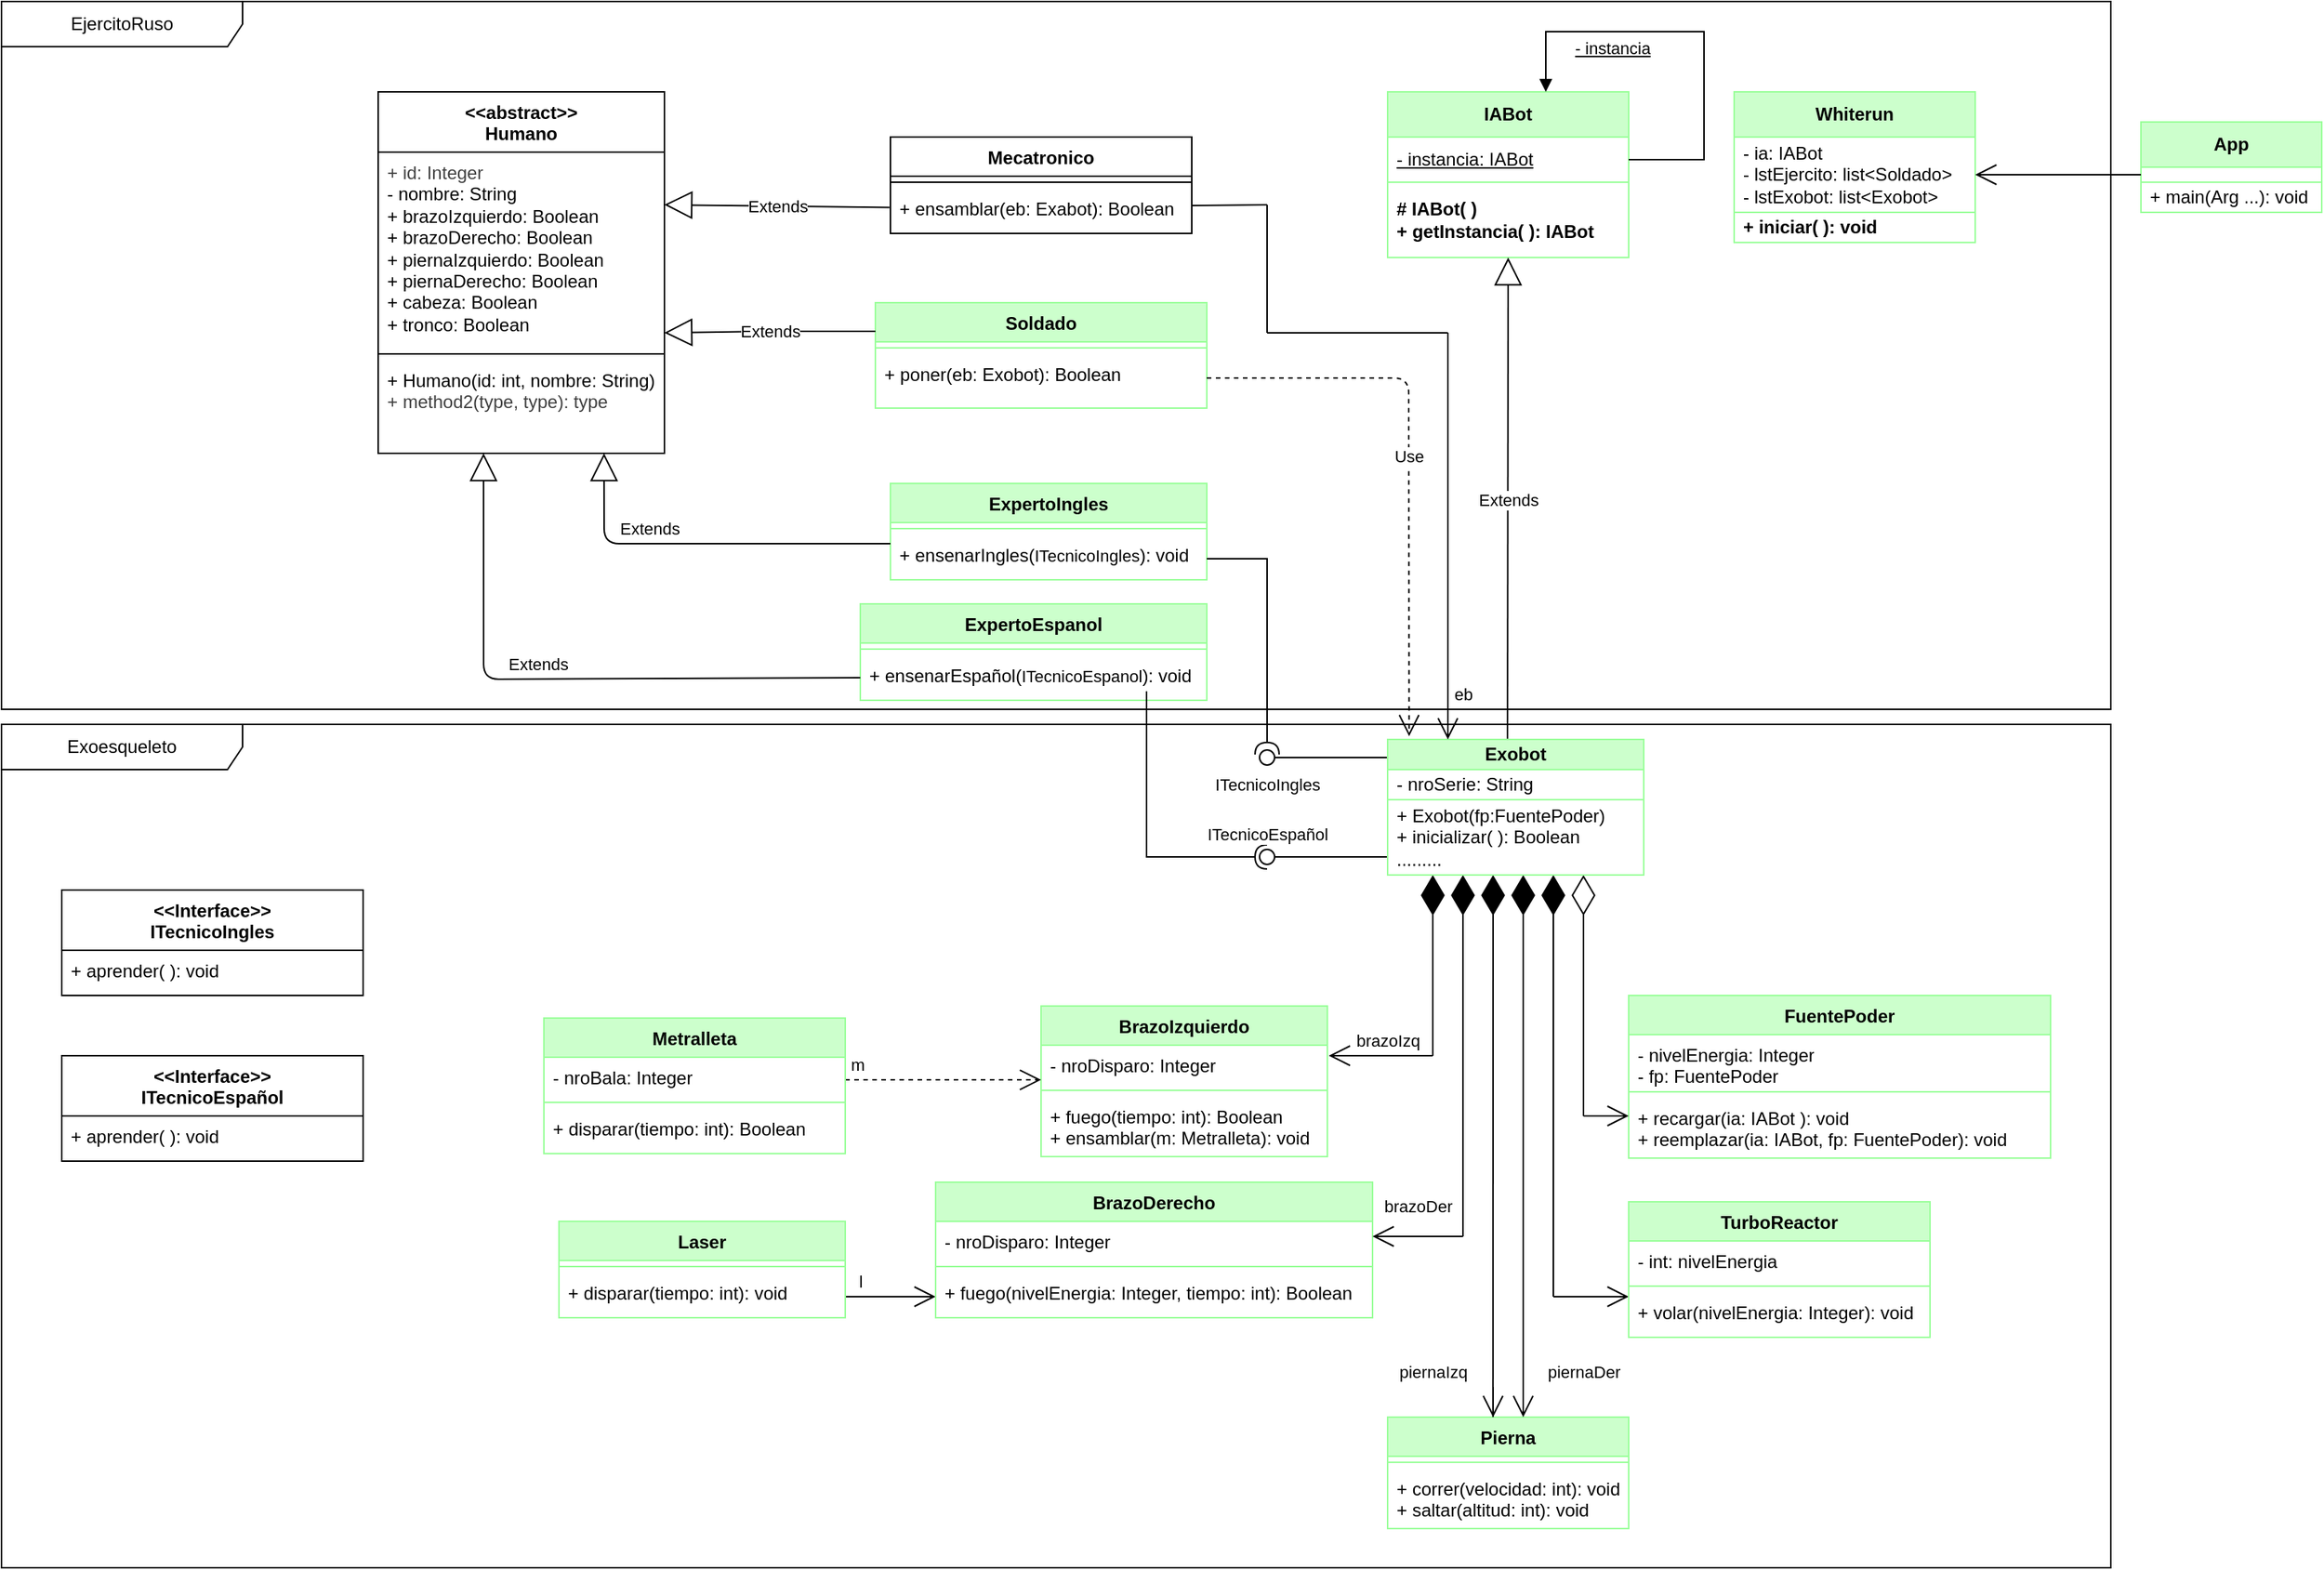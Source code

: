 <mxfile>
    <diagram id="DpQxAOJG4Y5skrgp5cEO" name="Page-1">
        <mxGraphModel dx="1730" dy="485" grid="1" gridSize="10" guides="1" tooltips="1" connect="1" arrows="1" fold="1" page="1" pageScale="1" pageWidth="850" pageHeight="1100" math="0" shadow="0">
            <root>
                <mxCell id="0"/>
                <mxCell id="1" parent="0"/>
                <mxCell id="10" value="" style="ellipse;whiteSpace=wrap;html=1;align=center;aspect=fixed;fillColor=none;strokeColor=none;resizable=0;perimeter=centerPerimeter;rotatable=0;allowArrows=0;points=[];outlineConnect=1;" parent="1" vertex="1">
                    <mxGeometry x="700" y="570" width="10" height="10" as="geometry"/>
                </mxCell>
                <mxCell id="22" value="" style="group" parent="1" vertex="1" connectable="0">
                    <mxGeometry x="600" y="40" width="210" height="170" as="geometry"/>
                </mxCell>
                <mxCell id="14" value="&lt;b&gt;IABot&lt;/b&gt;" style="swimlane;fontStyle=0;childLayout=stackLayout;horizontal=1;startSize=30;horizontalStack=0;resizeParent=1;resizeParentMax=0;resizeLast=0;collapsible=1;marginBottom=0;whiteSpace=wrap;html=1;fillColor=#CCFFCC;strokeColor=#99FF99;" parent="22" vertex="1">
                    <mxGeometry y="40" width="160" height="110" as="geometry"/>
                </mxCell>
                <mxCell id="15" value="&lt;u&gt;- instancia: IABot&lt;/u&gt;" style="text;strokeColor=#99FF99;fillColor=none;align=left;verticalAlign=middle;spacingLeft=4;spacingRight=4;overflow=hidden;points=[[0,0.5],[1,0.5]];portConstraint=eastwest;rotatable=0;whiteSpace=wrap;html=1;" parent="14" vertex="1">
                    <mxGeometry y="30" width="160" height="30" as="geometry"/>
                </mxCell>
                <mxCell id="16" value="&lt;b&gt;# IABot( )&lt;/b&gt;&lt;div&gt;&lt;b&gt;+ getInstancia( ): IABot&lt;/b&gt;&lt;/div&gt;" style="text;strokeColor=#99FF99;fillColor=none;align=left;verticalAlign=middle;spacingLeft=4;spacingRight=4;overflow=hidden;points=[[0,0.5],[1,0.5]];portConstraint=eastwest;rotatable=0;whiteSpace=wrap;html=1;shadow=0;" parent="14" vertex="1">
                    <mxGeometry y="60" width="160" height="50" as="geometry"/>
                </mxCell>
                <mxCell id="17" value="" style="ellipse;whiteSpace=wrap;html=1;align=center;aspect=fixed;fillColor=none;strokeColor=none;resizable=0;perimeter=centerPerimeter;rotatable=0;allowArrows=0;points=[];outlineConnect=1;" parent="22" vertex="1">
                    <mxGeometry x="84" y="160" width="10" height="10" as="geometry"/>
                </mxCell>
                <mxCell id="21" value="&lt;u&gt;- instancia&lt;/u&gt;" style="html=1;verticalAlign=bottom;endArrow=block;curved=0;rounded=0;exitX=1;exitY=0.5;exitDx=0;exitDy=0;" parent="22" source="15" edge="1">
                    <mxGeometry x="0.4" y="20" width="80" relative="1" as="geometry">
                        <mxPoint x="157.5" y="100" as="sourcePoint"/>
                        <mxPoint x="105" y="40" as="targetPoint"/>
                        <Array as="points">
                            <mxPoint x="210" y="85"/>
                            <mxPoint x="210"/>
                            <mxPoint x="105"/>
                        </Array>
                        <mxPoint as="offset"/>
                    </mxGeometry>
                </mxCell>
                <mxCell id="23" value="Extends" style="endArrow=block;endSize=16;endFill=0;html=1;exitX=0.468;exitY=0.025;exitDx=0;exitDy=0;exitPerimeter=0;" parent="1" source="2" edge="1">
                    <mxGeometry width="160" relative="1" as="geometry">
                        <mxPoint x="680" y="450" as="sourcePoint"/>
                        <mxPoint x="680" y="190" as="targetPoint"/>
                    </mxGeometry>
                </mxCell>
                <mxCell id="28" value="Soldado" style="swimlane;fontStyle=1;align=center;verticalAlign=top;childLayout=stackLayout;horizontal=1;startSize=26;horizontalStack=0;resizeParent=1;resizeParentMax=0;resizeLast=0;collapsible=1;marginBottom=0;whiteSpace=wrap;html=1;strokeColor=#99FF99;fillColor=#CCFFCC;" parent="1" vertex="1">
                    <mxGeometry x="260" y="220" width="220" height="70" as="geometry"/>
                </mxCell>
                <mxCell id="30" value="" style="line;strokeWidth=1;fillColor=none;align=left;verticalAlign=middle;spacingTop=-1;spacingLeft=3;spacingRight=3;rotatable=0;labelPosition=right;points=[];portConstraint=eastwest;strokeColor=#99FF99;" parent="28" vertex="1">
                    <mxGeometry y="26" width="220" height="8" as="geometry"/>
                </mxCell>
                <mxCell id="31" value="+ poner(eb: Exobot): Boolean" style="text;strokeColor=none;fillColor=none;align=left;verticalAlign=top;spacingLeft=4;spacingRight=4;overflow=hidden;rotatable=0;points=[[0,0.5],[1,0.5]];portConstraint=eastwest;whiteSpace=wrap;html=1;" parent="28" vertex="1">
                    <mxGeometry y="34" width="220" height="36" as="geometry"/>
                </mxCell>
                <mxCell id="32" value="ExpertoIngles" style="swimlane;fontStyle=1;align=center;verticalAlign=top;childLayout=stackLayout;horizontal=1;startSize=26;horizontalStack=0;resizeParent=1;resizeParentMax=0;resizeLast=0;collapsible=1;marginBottom=0;whiteSpace=wrap;html=1;strokeColor=#99FF99;fillColor=#CCFFCC;" parent="1" vertex="1">
                    <mxGeometry x="270" y="340" width="210" height="64" as="geometry"/>
                </mxCell>
                <mxCell id="34" value="" style="line;strokeWidth=1;fillColor=none;align=left;verticalAlign=middle;spacingTop=-1;spacingLeft=3;spacingRight=3;rotatable=0;labelPosition=right;points=[];portConstraint=eastwest;strokeColor=#99FF99;" parent="32" vertex="1">
                    <mxGeometry y="26" width="210" height="8" as="geometry"/>
                </mxCell>
                <mxCell id="35" value="+ ensenarIngles(&lt;span style=&quot;color: rgb(0, 0, 0); font-size: 11px; text-align: center; text-wrap-mode: nowrap; background-color: rgb(255, 255, 255);&quot;&gt;ITecnicoIngles&lt;/span&gt;): void" style="text;strokeColor=none;fillColor=none;align=left;verticalAlign=top;spacingLeft=4;spacingRight=4;overflow=hidden;rotatable=0;points=[[0,0.5],[1,0.5]];portConstraint=eastwest;whiteSpace=wrap;html=1;" parent="32" vertex="1">
                    <mxGeometry y="34" width="210" height="30" as="geometry"/>
                </mxCell>
                <mxCell id="36" value="ExpertoEspanol" style="swimlane;fontStyle=1;align=center;verticalAlign=top;childLayout=stackLayout;horizontal=1;startSize=26;horizontalStack=0;resizeParent=1;resizeParentMax=0;resizeLast=0;collapsible=1;marginBottom=0;whiteSpace=wrap;html=1;strokeColor=#99FF99;fillColor=#CCFFCC;" parent="1" vertex="1">
                    <mxGeometry x="250" y="420" width="230" height="64" as="geometry"/>
                </mxCell>
                <mxCell id="38" value="" style="line;strokeWidth=1;fillColor=none;align=left;verticalAlign=middle;spacingTop=-1;spacingLeft=3;spacingRight=3;rotatable=0;labelPosition=right;points=[];portConstraint=eastwest;strokeColor=#99FF99;" parent="36" vertex="1">
                    <mxGeometry y="26" width="230" height="8" as="geometry"/>
                </mxCell>
                <mxCell id="39" value="+ ensenarEspañol(&lt;span style=&quot;color: rgb(0, 0, 0); font-size: 11px; text-align: center; text-wrap-mode: nowrap; background-color: rgb(255, 255, 255);&quot;&gt;ITecnicoEspanol&lt;/span&gt;): void" style="text;strokeColor=none;fillColor=none;align=left;verticalAlign=top;spacingLeft=4;spacingRight=4;overflow=hidden;rotatable=0;points=[[0,0.5],[1,0.5]];portConstraint=eastwest;whiteSpace=wrap;html=1;" parent="36" vertex="1">
                    <mxGeometry y="34" width="230" height="30" as="geometry"/>
                </mxCell>
                <mxCell id="44" value="FuentePoder" style="swimlane;fontStyle=1;align=center;verticalAlign=top;childLayout=stackLayout;horizontal=1;startSize=26;horizontalStack=0;resizeParent=1;resizeParentMax=0;resizeLast=0;collapsible=1;marginBottom=0;whiteSpace=wrap;html=1;fillColor=#CCFFCC;strokeColor=#99FF99;" parent="1" vertex="1">
                    <mxGeometry x="760" y="680" width="280" height="108" as="geometry"/>
                </mxCell>
                <mxCell id="45" value="- nivelEnergia: Integer&lt;div&gt;- fp: FuentePoder&lt;/div&gt;" style="text;strokeColor=none;fillColor=none;align=left;verticalAlign=top;spacingLeft=4;spacingRight=4;overflow=hidden;rotatable=0;points=[[0,0.5],[1,0.5]];portConstraint=eastwest;whiteSpace=wrap;html=1;" parent="44" vertex="1">
                    <mxGeometry y="26" width="280" height="34" as="geometry"/>
                </mxCell>
                <mxCell id="46" value="" style="line;strokeWidth=1;fillColor=none;align=left;verticalAlign=middle;spacingTop=-1;spacingLeft=3;spacingRight=3;rotatable=0;labelPosition=right;points=[];portConstraint=eastwest;strokeColor=inherit;" parent="44" vertex="1">
                    <mxGeometry y="60" width="280" height="8" as="geometry"/>
                </mxCell>
                <mxCell id="47" value="+ recargar(ia: IABot ): void&lt;div&gt;+ reemplazar(ia: IABot, fp: FuentePoder): void&lt;/div&gt;" style="text;strokeColor=none;fillColor=none;align=left;verticalAlign=top;spacingLeft=4;spacingRight=4;overflow=hidden;rotatable=0;points=[[0,0.5],[1,0.5]];portConstraint=eastwest;whiteSpace=wrap;html=1;" parent="44" vertex="1">
                    <mxGeometry y="68" width="280" height="40" as="geometry"/>
                </mxCell>
                <mxCell id="52" value="BrazoIzquierdo" style="swimlane;fontStyle=1;align=center;verticalAlign=top;childLayout=stackLayout;horizontal=1;startSize=26;horizontalStack=0;resizeParent=1;resizeParentMax=0;resizeLast=0;collapsible=1;marginBottom=0;whiteSpace=wrap;html=1;strokeColor=#99FF99;fillColor=#CCFFCC;" parent="1" vertex="1">
                    <mxGeometry x="370" y="687" width="190" height="100" as="geometry"/>
                </mxCell>
                <mxCell id="119" value="- nroDisparo: Integer" style="text;strokeColor=none;fillColor=none;align=left;verticalAlign=top;spacingLeft=4;spacingRight=4;overflow=hidden;rotatable=0;points=[[0,0.5],[1,0.5]];portConstraint=eastwest;whiteSpace=wrap;html=1;" parent="52" vertex="1">
                    <mxGeometry y="26" width="190" height="26" as="geometry"/>
                </mxCell>
                <mxCell id="54" value="" style="line;strokeWidth=1;fillColor=none;align=left;verticalAlign=middle;spacingTop=-1;spacingLeft=3;spacingRight=3;rotatable=0;labelPosition=right;points=[];portConstraint=eastwest;strokeColor=#99FF99;" parent="52" vertex="1">
                    <mxGeometry y="52" width="190" height="8" as="geometry"/>
                </mxCell>
                <mxCell id="55" value="+ fuego(tiempo: int): Boolean&lt;div&gt;+ ensamblar(m: Metralleta): void&lt;/div&gt;" style="text;strokeColor=none;fillColor=none;align=left;verticalAlign=top;spacingLeft=4;spacingRight=4;overflow=hidden;rotatable=0;points=[[0,0.5],[1,0.5]];portConstraint=eastwest;whiteSpace=wrap;html=1;" parent="52" vertex="1">
                    <mxGeometry y="60" width="190" height="40" as="geometry"/>
                </mxCell>
                <mxCell id="60" value="" style="rounded=0;orthogonalLoop=1;jettySize=auto;html=1;endArrow=halfCircle;endFill=0;endSize=6;strokeWidth=1;sketch=0;" parent="1" edge="1">
                    <mxGeometry relative="1" as="geometry">
                        <mxPoint x="440" y="478" as="sourcePoint"/>
                        <mxPoint x="520" y="588" as="targetPoint"/>
                        <Array as="points">
                            <mxPoint x="440" y="588"/>
                        </Array>
                    </mxGeometry>
                </mxCell>
                <mxCell id="61" value="ITecnicoEspañol" style="rounded=0;orthogonalLoop=1;jettySize=auto;html=1;endArrow=oval;endFill=0;sketch=0;sourcePerimeterSpacing=0;targetPerimeterSpacing=0;endSize=10;exitX=0;exitY=0.5;exitDx=0;exitDy=0;" parent="1" edge="1">
                    <mxGeometry x="1" y="-15" relative="1" as="geometry">
                        <mxPoint x="600" y="588" as="sourcePoint"/>
                        <mxPoint x="520" y="588" as="targetPoint"/>
                        <mxPoint as="offset"/>
                    </mxGeometry>
                </mxCell>
                <mxCell id="62" value="" style="ellipse;whiteSpace=wrap;html=1;align=center;aspect=fixed;fillColor=none;strokeColor=none;resizable=0;perimeter=centerPerimeter;rotatable=0;allowArrows=0;points=[];outlineConnect=1;" parent="1" vertex="1">
                    <mxGeometry x="675" y="610" width="10" height="10" as="geometry"/>
                </mxCell>
                <mxCell id="63" value="ITecnicoIngles" style="rounded=0;orthogonalLoop=1;jettySize=auto;html=1;endArrow=oval;endFill=0;sketch=0;sourcePerimeterSpacing=0;targetPerimeterSpacing=0;endSize=10;exitX=0;exitY=0.5;exitDx=0;exitDy=0;" parent="1" edge="1">
                    <mxGeometry x="1" y="18" relative="1" as="geometry">
                        <mxPoint x="600" y="522" as="sourcePoint"/>
                        <mxPoint x="520" y="522" as="targetPoint"/>
                        <mxPoint as="offset"/>
                    </mxGeometry>
                </mxCell>
                <mxCell id="65" value="" style="ellipse;whiteSpace=wrap;html=1;align=center;aspect=fixed;fillColor=none;strokeColor=none;resizable=0;perimeter=centerPerimeter;rotatable=0;allowArrows=0;points=[];outlineConnect=1;" parent="1" vertex="1">
                    <mxGeometry x="510" y="530" width="10" height="10" as="geometry"/>
                </mxCell>
                <mxCell id="67" value="Use" style="endArrow=open;endSize=12;dashed=1;html=1;entryX=0.084;entryY=-0.024;entryDx=0;entryDy=0;entryPerimeter=0;" parent="1" target="2" edge="1">
                    <mxGeometry width="160" relative="1" as="geometry">
                        <mxPoint x="480" y="270" as="sourcePoint"/>
                        <mxPoint x="620" y="390" as="targetPoint"/>
                        <Array as="points">
                            <mxPoint x="614" y="270"/>
                        </Array>
                    </mxGeometry>
                </mxCell>
                <mxCell id="73" value="Extends" style="endArrow=block;endSize=16;endFill=0;html=1;exitX=-0.003;exitY=0.427;exitDx=0;exitDy=0;entryX=1;entryY=0.269;entryDx=0;entryDy=0;entryPerimeter=0;exitPerimeter=0;" parent="1" source="27" target="70" edge="1">
                    <mxGeometry width="160" relative="1" as="geometry">
                        <mxPoint x="50" y="280" as="sourcePoint"/>
                        <mxPoint x="120" y="155" as="targetPoint"/>
                    </mxGeometry>
                </mxCell>
                <mxCell id="74" value="Extends" style="endArrow=block;endSize=16;endFill=0;html=1;exitX=0;exitY=0.5;exitDx=0;exitDy=0;entryX=1;entryY=0.923;entryDx=0;entryDy=0;entryPerimeter=0;" parent="1" target="70" edge="1">
                    <mxGeometry width="160" relative="1" as="geometry">
                        <mxPoint x="260" y="239" as="sourcePoint"/>
                        <mxPoint x="120" y="239" as="targetPoint"/>
                        <Array as="points">
                            <mxPoint x="190" y="239"/>
                        </Array>
                    </mxGeometry>
                </mxCell>
                <mxCell id="75" value="Extends" style="endArrow=block;endSize=16;endFill=0;html=1;entryX=0.789;entryY=1;entryDx=0;entryDy=0;entryPerimeter=0;exitX=0;exitY=0.2;exitDx=0;exitDy=0;exitPerimeter=0;" parent="1" source="35" target="72" edge="1">
                    <mxGeometry x="0.28" y="-10" width="160" relative="1" as="geometry">
                        <mxPoint x="220" y="359" as="sourcePoint"/>
                        <mxPoint x="90" y="220" as="targetPoint"/>
                        <Array as="points">
                            <mxPoint x="80" y="380"/>
                        </Array>
                        <mxPoint as="offset"/>
                    </mxGeometry>
                </mxCell>
                <mxCell id="76" value="Extends" style="endArrow=block;endSize=16;endFill=0;html=1;entryX=0.368;entryY=1;entryDx=0;entryDy=0;entryPerimeter=0;exitX=0;exitY=0.5;exitDx=0;exitDy=0;" parent="1" source="39" target="72" edge="1">
                    <mxGeometry x="0.067" y="-10" width="160" relative="1" as="geometry">
                        <mxPoint x="200" y="480" as="sourcePoint"/>
                        <mxPoint y="310" as="targetPoint"/>
                        <Array as="points">
                            <mxPoint y="470"/>
                        </Array>
                        <mxPoint as="offset"/>
                    </mxGeometry>
                </mxCell>
                <mxCell id="79" value="" style="group" parent="1" vertex="1" connectable="0">
                    <mxGeometry x="-70" y="60" width="190" height="260" as="geometry"/>
                </mxCell>
                <mxCell id="69" value="&amp;lt;&amp;lt;abstract&amp;gt;&amp;gt;&lt;br&gt;Humano" style="swimlane;fontStyle=1;align=center;verticalAlign=top;childLayout=stackLayout;horizontal=1;startSize=40;horizontalStack=0;resizeParent=1;resizeParentMax=0;resizeLast=0;collapsible=1;marginBottom=0;whiteSpace=wrap;html=1;" parent="79" vertex="1">
                    <mxGeometry y="20" width="190" height="240" as="geometry"/>
                </mxCell>
                <mxCell id="70" value="&lt;div&gt;&lt;span style=&quot;color: rgb(63, 63, 63);&quot;&gt;+ id: Integer&lt;/span&gt;&lt;/div&gt;- nombre: String&lt;div&gt;&lt;span style=&quot;color: rgb(0, 0, 0);&quot;&gt;+ brazoIzquierdo: Boolean&lt;/span&gt;&lt;div&gt;+ brazoDerecho&lt;span style=&quot;background-color: transparent; color: rgb(0, 0, 0);&quot;&gt;: Boolean&lt;/span&gt;&lt;/div&gt;&lt;div&gt;&lt;span style=&quot;background-color: transparent; color: rgb(0, 0, 0);&quot;&gt;+ piernaIzquierdo&lt;/span&gt;&lt;span style=&quot;background-color: transparent; color: rgb(0, 0, 0);&quot;&gt;: Boolean&lt;/span&gt;&lt;/div&gt;&lt;div&gt;&lt;span style=&quot;background-color: transparent; color: rgb(0, 0, 0);&quot;&gt;+ piernaDerecho&lt;/span&gt;&lt;span style=&quot;background-color: transparent; color: rgb(0, 0, 0);&quot;&gt;: Boolean&lt;/span&gt;&lt;/div&gt;&lt;div&gt;&lt;span style=&quot;background-color: transparent; color: rgb(0, 0, 0);&quot;&gt;+ cabeza&lt;/span&gt;&lt;span style=&quot;background-color: transparent; color: rgb(0, 0, 0);&quot;&gt;: Boolean&lt;/span&gt;&lt;/div&gt;&lt;div&gt;&lt;span style=&quot;background-color: transparent; color: rgb(0, 0, 0);&quot;&gt;+ tronco&lt;/span&gt;&lt;span style=&quot;background-color: transparent; color: rgb(0, 0, 0);&quot;&gt;: Boolean&lt;/span&gt;&lt;/div&gt;&lt;/div&gt;" style="text;strokeColor=none;fillColor=none;align=left;verticalAlign=top;spacingLeft=4;spacingRight=4;overflow=hidden;rotatable=0;points=[[0,0.5],[1,0.5]];portConstraint=eastwest;whiteSpace=wrap;html=1;" parent="69" vertex="1">
                    <mxGeometry y="40" width="190" height="130" as="geometry"/>
                </mxCell>
                <mxCell id="71" value="" style="line;strokeWidth=1;fillColor=none;align=left;verticalAlign=middle;spacingTop=-1;spacingLeft=3;spacingRight=3;rotatable=0;labelPosition=right;points=[];portConstraint=eastwest;strokeColor=inherit;" parent="69" vertex="1">
                    <mxGeometry y="170" width="190" height="8" as="geometry"/>
                </mxCell>
                <mxCell id="72" value="+ Humano(id: int, nombre: String)&lt;div&gt;&lt;span style=&quot;color: rgb(63, 63, 63);&quot;&gt;+ method2(type,&amp;nbsp;&lt;/span&gt;&lt;span style=&quot;background-color: transparent; color: rgb(63, 63, 63);&quot;&gt;type&lt;/span&gt;&lt;span style=&quot;color: rgb(63, 63, 63); background-color: transparent;&quot;&gt;): type&lt;/span&gt;&lt;/div&gt;" style="text;strokeColor=none;fillColor=none;align=left;verticalAlign=top;spacingLeft=4;spacingRight=4;overflow=hidden;rotatable=0;points=[[0,0.5],[1,0.5]];portConstraint=eastwest;whiteSpace=wrap;html=1;" parent="69" vertex="1">
                    <mxGeometry y="178" width="190" height="62" as="geometry"/>
                </mxCell>
                <mxCell id="91" value="Pierna" style="swimlane;fontStyle=1;align=center;verticalAlign=top;childLayout=stackLayout;horizontal=1;startSize=26;horizontalStack=0;resizeParent=1;resizeParentMax=0;resizeLast=0;collapsible=1;marginBottom=0;whiteSpace=wrap;html=1;fillColor=#CCFFCC;strokeColor=#99FF99;" parent="1" vertex="1">
                    <mxGeometry x="600" y="960" width="160" height="74" as="geometry"/>
                </mxCell>
                <mxCell id="93" value="" style="line;strokeWidth=1;fillColor=none;align=left;verticalAlign=middle;spacingTop=-1;spacingLeft=3;spacingRight=3;rotatable=0;labelPosition=right;points=[];portConstraint=eastwest;strokeColor=inherit;" parent="91" vertex="1">
                    <mxGeometry y="26" width="160" height="8" as="geometry"/>
                </mxCell>
                <mxCell id="94" value="&lt;div&gt;+ correr(velocidad: int): void&lt;/div&gt;&lt;div&gt;+ saltar(altitud: int): void&lt;/div&gt;" style="text;strokeColor=none;fillColor=none;align=left;verticalAlign=top;spacingLeft=4;spacingRight=4;overflow=hidden;rotatable=0;points=[[0,0.5],[1,0.5]];portConstraint=eastwest;whiteSpace=wrap;html=1;" parent="91" vertex="1">
                    <mxGeometry y="34" width="160" height="40" as="geometry"/>
                </mxCell>
                <mxCell id="95" value="" style="endArrow=diamondThin;endFill=1;endSize=24;html=1;entryX=0.25;entryY=1;entryDx=0;entryDy=0;entryPerimeter=0;" parent="1" edge="1">
                    <mxGeometry width="160" relative="1" as="geometry">
                        <mxPoint x="630" y="720" as="sourcePoint"/>
                        <mxPoint x="630" y="600" as="targetPoint"/>
                        <Array as="points">
                            <mxPoint x="630" y="620"/>
                        </Array>
                    </mxGeometry>
                </mxCell>
                <mxCell id="99" value="" style="endArrow=diamondThin;endFill=1;endSize=24;html=1;entryX=0.25;entryY=1;entryDx=0;entryDy=0;entryPerimeter=0;" parent="1" edge="1">
                    <mxGeometry width="160" relative="1" as="geometry">
                        <mxPoint x="650" y="840" as="sourcePoint"/>
                        <mxPoint x="650" y="600" as="targetPoint"/>
                    </mxGeometry>
                </mxCell>
                <mxCell id="102" value="" style="endArrow=diamondThin;endFill=1;endSize=24;html=1;entryX=0.25;entryY=1;entryDx=0;entryDy=0;entryPerimeter=0;exitX=0.437;exitY=-0.002;exitDx=0;exitDy=0;exitPerimeter=0;" parent="1" source="91" edge="1">
                    <mxGeometry width="160" relative="1" as="geometry">
                        <mxPoint x="670" y="940" as="sourcePoint"/>
                        <mxPoint x="670" y="600" as="targetPoint"/>
                    </mxGeometry>
                </mxCell>
                <mxCell id="104" value="" style="endArrow=diamondThin;endFill=1;endSize=24;html=1;entryX=0.25;entryY=1;entryDx=0;entryDy=0;entryPerimeter=0;exitX=0.437;exitY=-0.002;exitDx=0;exitDy=0;exitPerimeter=0;" parent="1" edge="1">
                    <mxGeometry width="160" relative="1" as="geometry">
                        <mxPoint x="690" y="950" as="sourcePoint"/>
                        <mxPoint x="690" y="600" as="targetPoint"/>
                    </mxGeometry>
                </mxCell>
                <mxCell id="106" value="" style="endArrow=diamondThin;endFill=1;endSize=24;html=1;entryX=0.25;entryY=1;entryDx=0;entryDy=0;entryPerimeter=0;" parent="1" edge="1">
                    <mxGeometry width="160" relative="1" as="geometry">
                        <mxPoint x="710" y="880" as="sourcePoint"/>
                        <mxPoint x="710" y="600" as="targetPoint"/>
                    </mxGeometry>
                </mxCell>
                <mxCell id="110" value="" style="endArrow=diamondThin;endFill=0;endSize=24;html=1;" parent="1" edge="1">
                    <mxGeometry x="0.5" y="-10" width="160" relative="1" as="geometry">
                        <mxPoint x="730" y="760" as="sourcePoint"/>
                        <mxPoint x="730" y="600" as="targetPoint"/>
                        <mxPoint as="offset"/>
                    </mxGeometry>
                </mxCell>
                <mxCell id="111" value="piernaIzq" style="endArrow=open;endFill=1;endSize=12;html=1;" parent="1" edge="1">
                    <mxGeometry x="-1" y="-41" width="160" relative="1" as="geometry">
                        <mxPoint x="670" y="940" as="sourcePoint"/>
                        <mxPoint x="670" y="960" as="targetPoint"/>
                        <mxPoint x="1" y="-10" as="offset"/>
                    </mxGeometry>
                </mxCell>
                <mxCell id="113" value="piernaDer" style="endArrow=open;endFill=1;endSize=12;html=1;" parent="1" edge="1">
                    <mxGeometry x="-1" y="41" width="160" relative="1" as="geometry">
                        <mxPoint x="690" y="940" as="sourcePoint"/>
                        <mxPoint x="690" y="960" as="targetPoint"/>
                        <mxPoint x="-1" y="-10" as="offset"/>
                    </mxGeometry>
                </mxCell>
                <mxCell id="130" value="m" style="endArrow=open;endSize=12;dashed=1;html=1;strokeColor=#000000;fillColor=#000000;entryX=0;entryY=0.885;entryDx=0;entryDy=0;entryPerimeter=0;" parent="1" target="119" edge="1">
                    <mxGeometry x="-0.882" y="10" width="160" relative="1" as="geometry">
                        <mxPoint x="240" y="736" as="sourcePoint"/>
                        <mxPoint x="350" y="736" as="targetPoint"/>
                        <Array as="points">
                            <mxPoint x="290" y="736"/>
                        </Array>
                        <mxPoint as="offset"/>
                    </mxGeometry>
                </mxCell>
                <mxCell id="2" value="&lt;b&gt;Exobot&lt;/b&gt;" style="swimlane;fontStyle=0;childLayout=stackLayout;horizontal=1;startSize=20;horizontalStack=0;resizeParent=1;resizeParentMax=0;resizeLast=0;collapsible=1;marginBottom=0;whiteSpace=wrap;html=1;fillColor=#CCFFCC;strokeColor=#99FF99;" parent="1" vertex="1">
                    <mxGeometry x="600" y="510" width="170" height="90" as="geometry"/>
                </mxCell>
                <mxCell id="3" value="- nroSerie: String" style="text;strokeColor=#99FF99;fillColor=none;align=left;verticalAlign=middle;spacingLeft=4;spacingRight=4;overflow=hidden;points=[[0,0.5],[1,0.5]];portConstraint=eastwest;rotatable=0;whiteSpace=wrap;html=1;" parent="2" vertex="1">
                    <mxGeometry y="20" width="170" height="20" as="geometry"/>
                </mxCell>
                <mxCell id="4" value="+ Exobot(fp:FuentePoder)&lt;div&gt;+ inicializar( ): Boolean&lt;/div&gt;&lt;div&gt;.........&lt;/div&gt;" style="text;strokeColor=#99FF99;fillColor=none;align=left;verticalAlign=middle;spacingLeft=4;spacingRight=4;overflow=hidden;points=[[0,0.5],[1,0.5]];portConstraint=eastwest;rotatable=0;whiteSpace=wrap;html=1;shadow=0;" parent="2" vertex="1">
                    <mxGeometry y="40" width="170" height="50" as="geometry"/>
                </mxCell>
                <mxCell id="138" value="Exoesqueleto" style="shape=umlFrame;whiteSpace=wrap;html=1;pointerEvents=0;recursiveResize=0;container=1;collapsible=0;width=160;" parent="1" vertex="1">
                    <mxGeometry x="-320" y="500" width="1400" height="560" as="geometry"/>
                </mxCell>
                <mxCell id="80" value="&amp;lt;&amp;lt;Interface&amp;gt;&amp;gt;&lt;div&gt;&lt;span style=&quot;color: rgb(0, 0, 0);&quot;&gt;ITecnicoIngles&lt;/span&gt;&lt;/div&gt;" style="swimlane;fontStyle=1;align=center;verticalAlign=top;childLayout=stackLayout;horizontal=1;startSize=40;horizontalStack=0;resizeParent=1;resizeParentMax=0;resizeLast=0;collapsible=1;marginBottom=0;whiteSpace=wrap;html=1;" parent="138" vertex="1">
                    <mxGeometry x="40" y="110" width="200" height="70" as="geometry"/>
                </mxCell>
                <mxCell id="83" value="+ aprender( ): void" style="text;strokeColor=none;fillColor=none;align=left;verticalAlign=top;spacingLeft=4;spacingRight=4;overflow=hidden;rotatable=0;points=[[0,0.5],[1,0.5]];portConstraint=eastwest;whiteSpace=wrap;html=1;" parent="80" vertex="1">
                    <mxGeometry y="40" width="200" height="30" as="geometry"/>
                </mxCell>
                <mxCell id="150" value="l" style="endArrow=open;endFill=1;endSize=12;html=1;" parent="138" edge="1">
                    <mxGeometry x="-0.667" y="10" width="160" relative="1" as="geometry">
                        <mxPoint x="560" y="380.0" as="sourcePoint"/>
                        <mxPoint x="620" y="380" as="targetPoint"/>
                        <mxPoint as="offset"/>
                    </mxGeometry>
                </mxCell>
                <mxCell id="153" value="" style="endArrow=open;endFill=1;endSize=12;html=1;" parent="138" edge="1">
                    <mxGeometry width="160" relative="1" as="geometry">
                        <mxPoint x="1030" y="380" as="sourcePoint"/>
                        <mxPoint x="1080" y="380" as="targetPoint"/>
                    </mxGeometry>
                </mxCell>
                <mxCell id="154" value="" style="endArrow=open;endFill=1;endSize=12;html=1;" parent="138" edge="1">
                    <mxGeometry width="160" relative="1" as="geometry">
                        <mxPoint x="1050" y="260" as="sourcePoint"/>
                        <mxPoint x="1080" y="260" as="targetPoint"/>
                    </mxGeometry>
                </mxCell>
                <mxCell id="162" value="" style="endArrow=open;endFill=1;endSize=12;html=1;" parent="138" edge="1">
                    <mxGeometry width="160" relative="1" as="geometry">
                        <mxPoint x="960" y="-260" as="sourcePoint"/>
                        <mxPoint x="960" y="10" as="targetPoint"/>
                    </mxGeometry>
                </mxCell>
                <mxCell id="88" value="&amp;lt;&amp;lt;Interface&amp;gt;&amp;gt;&lt;div&gt;&lt;span style=&quot;color: rgb(0, 0, 0);&quot;&gt;ITecnicoEspañol&lt;/span&gt;&lt;/div&gt;" style="swimlane;fontStyle=1;align=center;verticalAlign=top;childLayout=stackLayout;horizontal=1;startSize=40;horizontalStack=0;resizeParent=1;resizeParentMax=0;resizeLast=0;collapsible=1;marginBottom=0;whiteSpace=wrap;html=1;" parent="138" vertex="1">
                    <mxGeometry x="40" y="220" width="200" height="70" as="geometry"/>
                </mxCell>
                <mxCell id="90" value="+ aprender( ): void" style="text;strokeColor=none;fillColor=none;align=left;verticalAlign=top;spacingLeft=4;spacingRight=4;overflow=hidden;rotatable=0;points=[[0,0.5],[1,0.5]];portConstraint=eastwest;whiteSpace=wrap;html=1;" parent="88" vertex="1">
                    <mxGeometry y="40" width="200" height="30" as="geometry"/>
                </mxCell>
                <mxCell id="122" value="Laser" style="swimlane;fontStyle=1;align=center;verticalAlign=top;childLayout=stackLayout;horizontal=1;startSize=26;horizontalStack=0;resizeParent=1;resizeParentMax=0;resizeLast=0;collapsible=1;marginBottom=0;whiteSpace=wrap;html=1;fillColor=#CCFFCC;strokeColor=#99FF99;" parent="138" vertex="1">
                    <mxGeometry x="370" y="330" width="190" height="64" as="geometry"/>
                </mxCell>
                <mxCell id="124" value="" style="line;strokeWidth=1;fillColor=none;align=left;verticalAlign=middle;spacingTop=-1;spacingLeft=3;spacingRight=3;rotatable=0;labelPosition=right;points=[];portConstraint=eastwest;strokeColor=inherit;" parent="122" vertex="1">
                    <mxGeometry y="26" width="190" height="8" as="geometry"/>
                </mxCell>
                <mxCell id="125" value="&lt;div&gt;+ disparar(tiempo: int): void&lt;/div&gt;" style="text;strokeColor=none;fillColor=none;align=left;verticalAlign=top;spacingLeft=4;spacingRight=4;overflow=hidden;rotatable=0;points=[[0,0.5],[1,0.5]];portConstraint=eastwest;whiteSpace=wrap;html=1;" parent="122" vertex="1">
                    <mxGeometry y="34" width="190" height="30" as="geometry"/>
                </mxCell>
                <mxCell id="48" value="TurboReactor" style="swimlane;fontStyle=1;align=center;verticalAlign=top;childLayout=stackLayout;horizontal=1;startSize=26;horizontalStack=0;resizeParent=1;resizeParentMax=0;resizeLast=0;collapsible=1;marginBottom=0;whiteSpace=wrap;html=1;fillColor=#CCFFCC;strokeColor=#99FF99;" parent="138" vertex="1">
                    <mxGeometry x="1080" y="317" width="200" height="90" as="geometry"/>
                </mxCell>
                <mxCell id="49" value="- int: nivelEnergia" style="text;strokeColor=none;fillColor=none;align=left;verticalAlign=top;spacingLeft=4;spacingRight=4;overflow=hidden;rotatable=0;points=[[0,0.5],[1,0.5]];portConstraint=eastwest;whiteSpace=wrap;html=1;" parent="48" vertex="1">
                    <mxGeometry y="26" width="200" height="26" as="geometry"/>
                </mxCell>
                <mxCell id="50" value="" style="line;strokeWidth=1;fillColor=none;align=left;verticalAlign=middle;spacingTop=-1;spacingLeft=3;spacingRight=3;rotatable=0;labelPosition=right;points=[];portConstraint=eastwest;strokeColor=inherit;" parent="48" vertex="1">
                    <mxGeometry y="52" width="200" height="8" as="geometry"/>
                </mxCell>
                <mxCell id="51" value="+ volar(&lt;span style=&quot;color: rgb(0, 0, 0);&quot;&gt;nivelEnergia: Integer&lt;/span&gt;): void" style="text;strokeColor=none;fillColor=none;align=left;verticalAlign=top;spacingLeft=4;spacingRight=4;overflow=hidden;rotatable=0;points=[[0,0.5],[1,0.5]];portConstraint=eastwest;whiteSpace=wrap;html=1;" parent="48" vertex="1">
                    <mxGeometry y="60" width="200" height="30" as="geometry"/>
                </mxCell>
                <mxCell id="56" value="BrazoDerecho" style="swimlane;fontStyle=1;align=center;verticalAlign=top;childLayout=stackLayout;horizontal=1;startSize=26;horizontalStack=0;resizeParent=1;resizeParentMax=0;resizeLast=0;collapsible=1;marginBottom=0;whiteSpace=wrap;html=1;strokeColor=#99FF99;fillColor=#CCFFCC;" parent="138" vertex="1">
                    <mxGeometry x="620" y="304" width="290" height="90" as="geometry"/>
                </mxCell>
                <mxCell id="134" value="- nroDisparo: Integer" style="text;strokeColor=none;fillColor=none;align=left;verticalAlign=top;spacingLeft=4;spacingRight=4;overflow=hidden;rotatable=0;points=[[0,0.5],[1,0.5]];portConstraint=eastwest;whiteSpace=wrap;html=1;" parent="56" vertex="1">
                    <mxGeometry y="26" width="290" height="26" as="geometry"/>
                </mxCell>
                <mxCell id="58" value="" style="line;strokeWidth=1;fillColor=none;align=left;verticalAlign=middle;spacingTop=-1;spacingLeft=3;spacingRight=3;rotatable=0;labelPosition=right;points=[];portConstraint=eastwest;strokeColor=inherit;" parent="56" vertex="1">
                    <mxGeometry y="52" width="290" height="8" as="geometry"/>
                </mxCell>
                <mxCell id="59" value="&lt;div&gt;+ fuego(&lt;span style=&quot;color: rgb(0, 0, 0); background-color: transparent;&quot;&gt;nivelEnergia: Integer,&amp;nbsp;&lt;/span&gt;&lt;span style=&quot;background-color: transparent;&quot;&gt;tiempo: int): Boolean&lt;/span&gt;&lt;/div&gt;" style="text;strokeColor=none;fillColor=none;align=left;verticalAlign=top;spacingLeft=4;spacingRight=4;overflow=hidden;rotatable=0;points=[[0,0.5],[1,0.5]];portConstraint=eastwest;whiteSpace=wrap;html=1;" parent="56" vertex="1">
                    <mxGeometry y="60" width="290" height="30" as="geometry"/>
                </mxCell>
                <mxCell id="118" value="Metralleta" style="swimlane;fontStyle=1;align=center;verticalAlign=top;childLayout=stackLayout;horizontal=1;startSize=26;horizontalStack=0;resizeParent=1;resizeParentMax=0;resizeLast=0;collapsible=1;marginBottom=0;whiteSpace=wrap;html=1;strokeColor=#99FF99;fillColor=#CCFFCC;" parent="138" vertex="1">
                    <mxGeometry x="360" y="195" width="200" height="90" as="geometry"/>
                </mxCell>
                <mxCell id="133" value="- nroBala: Integer" style="text;strokeColor=none;fillColor=none;align=left;verticalAlign=top;spacingLeft=4;spacingRight=4;overflow=hidden;rotatable=0;points=[[0,0.5],[1,0.5]];portConstraint=eastwest;whiteSpace=wrap;html=1;" parent="118" vertex="1">
                    <mxGeometry y="26" width="200" height="26" as="geometry"/>
                </mxCell>
                <mxCell id="120" value="" style="line;strokeWidth=1;fillColor=none;align=left;verticalAlign=middle;spacingTop=-1;spacingLeft=3;spacingRight=3;rotatable=0;labelPosition=right;points=[];portConstraint=eastwest;strokeColor=#99FF99;" parent="118" vertex="1">
                    <mxGeometry y="52" width="200" height="8" as="geometry"/>
                </mxCell>
                <mxCell id="121" value="&lt;div&gt;+ disparar(tiempo: int): Boolean&lt;/div&gt;" style="text;strokeColor=none;fillColor=none;align=left;verticalAlign=top;spacingLeft=4;spacingRight=4;overflow=hidden;rotatable=0;points=[[0,0.5],[1,0.5]];portConstraint=eastwest;whiteSpace=wrap;html=1;" parent="118" vertex="1">
                    <mxGeometry y="60" width="200" height="30" as="geometry"/>
                </mxCell>
                <mxCell id="151" value="&lt;span style=&quot;color: rgb(0, 0, 0); font-family: Helvetica; font-size: 11px; font-style: normal; font-variant-ligatures: normal; font-variant-caps: normal; font-weight: 400; letter-spacing: normal; orphans: 2; text-align: center; text-indent: 0px; text-transform: none; widows: 2; word-spacing: 0px; -webkit-text-stroke-width: 0px; white-space: nowrap; background-color: rgb(255, 255, 255); text-decoration-thickness: initial; text-decoration-style: initial; text-decoration-color: initial; float: none; display: inline !important;&quot;&gt;brazoDer&lt;/span&gt;" style="endArrow=open;endFill=1;endSize=12;html=1;" parent="1" edge="1">
                    <mxGeometry y="-20" width="160" relative="1" as="geometry">
                        <mxPoint x="650" y="840" as="sourcePoint"/>
                        <mxPoint x="590" y="840" as="targetPoint"/>
                        <mxPoint as="offset"/>
                    </mxGeometry>
                </mxCell>
                <mxCell id="149" style="edgeStyle=none;html=1;entryX=1;entryY=0.5;entryDx=0;entryDy=0;" parent="1" edge="1">
                    <mxGeometry relative="1" as="geometry">
                        <mxPoint x="990" y="133" as="targetPoint"/>
                    </mxGeometry>
                </mxCell>
                <mxCell id="152" value="&lt;span style=&quot;color: rgb(0, 0, 0); font-family: Helvetica; font-size: 11px; font-style: normal; font-variant-ligatures: normal; font-variant-caps: normal; font-weight: 400; letter-spacing: normal; orphans: 2; text-align: center; text-indent: 0px; text-transform: none; widows: 2; word-spacing: 0px; -webkit-text-stroke-width: 0px; white-space: nowrap; background-color: rgb(255, 255, 255); text-decoration-thickness: initial; text-decoration-style: initial; text-decoration-color: initial; float: none; display: inline !important;&quot;&gt;brazoIzq&lt;/span&gt;" style="endArrow=open;endFill=1;endSize=12;html=1;entryX=1.005;entryY=0.269;entryDx=0;entryDy=0;entryPerimeter=0;" parent="1" target="119" edge="1">
                    <mxGeometry x="-0.131" y="-10" width="160" relative="1" as="geometry">
                        <mxPoint x="630" y="720" as="sourcePoint"/>
                        <mxPoint x="570" y="730" as="targetPoint"/>
                        <mxPoint as="offset"/>
                    </mxGeometry>
                </mxCell>
                <mxCell id="159" value="" style="endArrow=none;html=1;entryX=0.999;entryY=0.382;entryDx=0;entryDy=0;entryPerimeter=0;" parent="1" target="27" edge="1">
                    <mxGeometry width="50" height="50" relative="1" as="geometry">
                        <mxPoint x="520" y="155" as="sourcePoint"/>
                        <mxPoint x="475.526" y="140" as="targetPoint"/>
                    </mxGeometry>
                </mxCell>
                <mxCell id="160" value="" style="endArrow=none;html=1;" parent="1" edge="1">
                    <mxGeometry width="50" height="50" relative="1" as="geometry">
                        <mxPoint x="520" y="240" as="sourcePoint"/>
                        <mxPoint x="520" y="155" as="targetPoint"/>
                    </mxGeometry>
                </mxCell>
                <mxCell id="161" value="eb" style="endArrow=none;html=1;" parent="1" edge="1">
                    <mxGeometry x="1" y="-240" width="50" height="50" relative="1" as="geometry">
                        <mxPoint x="520" y="240" as="sourcePoint"/>
                        <mxPoint x="640" y="240" as="targetPoint"/>
                        <mxPoint x="10" as="offset"/>
                    </mxGeometry>
                </mxCell>
                <mxCell id="163" value="&lt;b&gt;Whiterun&lt;/b&gt;" style="swimlane;fontStyle=0;childLayout=stackLayout;horizontal=1;startSize=30;horizontalStack=0;resizeParent=1;resizeParentMax=0;resizeLast=0;collapsible=1;marginBottom=0;whiteSpace=wrap;html=1;fillColor=#CCFFCC;strokeColor=#99FF99;" parent="1" vertex="1">
                    <mxGeometry x="830" y="80" width="160" height="100" as="geometry"/>
                </mxCell>
                <mxCell id="164" value="- ia: IABot&lt;div&gt;- lstEjercito: list&amp;lt;Soldado&amp;gt;&lt;/div&gt;&lt;div&gt;- lstExobot: list&amp;lt;Exobot&amp;gt;&lt;/div&gt;" style="text;strokeColor=#99FF99;fillColor=none;align=left;verticalAlign=middle;spacingLeft=4;spacingRight=4;overflow=hidden;points=[[0,0.5],[1,0.5]];portConstraint=eastwest;rotatable=0;whiteSpace=wrap;html=1;" parent="163" vertex="1">
                    <mxGeometry y="30" width="160" height="50" as="geometry"/>
                </mxCell>
                <mxCell id="165" value="&lt;b&gt;+ iniciar( ): void&lt;/b&gt;" style="text;strokeColor=#99FF99;fillColor=none;align=left;verticalAlign=middle;spacingLeft=4;spacingRight=4;overflow=hidden;points=[[0,0.5],[1,0.5]];portConstraint=eastwest;rotatable=0;whiteSpace=wrap;html=1;shadow=0;" parent="163" vertex="1">
                    <mxGeometry y="80" width="160" height="20" as="geometry"/>
                </mxCell>
                <mxCell id="166" value="EjercitoRuso" style="shape=umlFrame;whiteSpace=wrap;html=1;pointerEvents=0;recursiveResize=0;container=1;collapsible=0;width=160;" parent="1" vertex="1">
                    <mxGeometry x="-320" y="20" width="1400" height="470" as="geometry"/>
                </mxCell>
                <mxCell id="24" value="Mecatronico" style="swimlane;fontStyle=1;align=center;verticalAlign=top;childLayout=stackLayout;horizontal=1;startSize=26;horizontalStack=0;resizeParent=1;resizeParentMax=0;resizeLast=0;collapsible=1;marginBottom=0;whiteSpace=wrap;html=1;" parent="166" vertex="1">
                    <mxGeometry x="590" y="90" width="200" height="64" as="geometry"/>
                </mxCell>
                <mxCell id="26" value="" style="line;strokeWidth=1;fillColor=none;align=left;verticalAlign=middle;spacingTop=-1;spacingLeft=3;spacingRight=3;rotatable=0;labelPosition=right;points=[];portConstraint=eastwest;strokeColor=inherit;" parent="24" vertex="1">
                    <mxGeometry y="26" width="200" height="8" as="geometry"/>
                </mxCell>
                <mxCell id="27" value="+ ensamblar(eb: Exabot): Boolean" style="text;strokeColor=none;fillColor=none;align=left;verticalAlign=top;spacingLeft=4;spacingRight=4;overflow=hidden;rotatable=0;points=[[0,0.5],[1,0.5]];portConstraint=eastwest;whiteSpace=wrap;html=1;" parent="24" vertex="1">
                    <mxGeometry y="34" width="200" height="30" as="geometry"/>
                </mxCell>
                <mxCell id="66" value="" style="rounded=0;orthogonalLoop=1;jettySize=auto;html=1;endArrow=halfCircle;endFill=0;endSize=6;strokeWidth=1;sketch=0;exitX=1;exitY=0.333;exitDx=0;exitDy=0;exitPerimeter=0;" parent="166" edge="1">
                    <mxGeometry relative="1" as="geometry">
                        <mxPoint x="800" y="370" as="sourcePoint"/>
                        <mxPoint x="840" y="500" as="targetPoint"/>
                        <Array as="points">
                            <mxPoint x="840" y="370"/>
                        </Array>
                    </mxGeometry>
                </mxCell>
                <mxCell id="173" value="&lt;b&gt;App&lt;/b&gt;" style="swimlane;fontStyle=0;childLayout=stackLayout;horizontal=1;startSize=30;horizontalStack=0;resizeParent=1;resizeParentMax=0;resizeLast=0;collapsible=1;marginBottom=0;whiteSpace=wrap;html=1;fillColor=#CCFFCC;strokeColor=#99FF99;" parent="1" vertex="1">
                    <mxGeometry x="1100" y="100" width="120" height="60" as="geometry"/>
                </mxCell>
                <mxCell id="174" value="" style="text;strokeColor=#99FF99;fillColor=none;align=left;verticalAlign=middle;spacingLeft=4;spacingRight=4;overflow=hidden;points=[[0,0.5],[1,0.5]];portConstraint=eastwest;rotatable=0;whiteSpace=wrap;html=1;" parent="173" vertex="1">
                    <mxGeometry y="30" width="120" height="10" as="geometry"/>
                </mxCell>
                <mxCell id="175" value="+ main(Arg ...): void" style="text;strokeColor=#99FF99;fillColor=none;align=left;verticalAlign=middle;spacingLeft=4;spacingRight=4;overflow=hidden;points=[[0,0.5],[1,0.5]];portConstraint=eastwest;rotatable=0;whiteSpace=wrap;html=1;shadow=0;" parent="173" vertex="1">
                    <mxGeometry y="40" width="120" height="20" as="geometry"/>
                </mxCell>
                <mxCell id="176" value="" style="endArrow=open;endFill=1;endSize=12;html=1;entryX=1;entryY=0.5;entryDx=0;entryDy=0;exitX=0;exitY=0.5;exitDx=0;exitDy=0;" parent="1" source="174" target="164" edge="1">
                    <mxGeometry width="160" relative="1" as="geometry">
                        <mxPoint x="940" y="230" as="sourcePoint"/>
                        <mxPoint x="1100" y="230" as="targetPoint"/>
                    </mxGeometry>
                </mxCell>
            </root>
        </mxGraphModel>
    </diagram>
</mxfile>